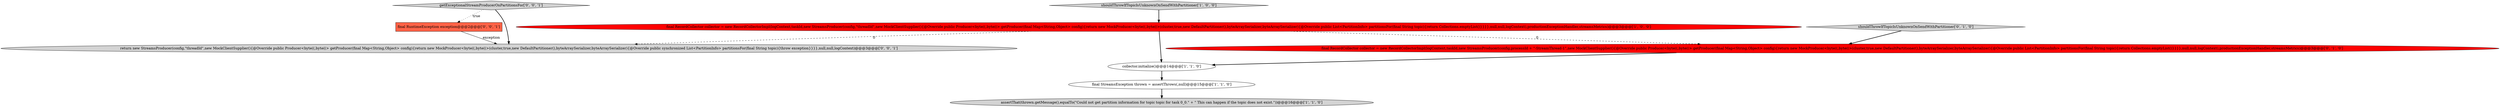 digraph {
5 [style = filled, label = "final RecordCollector collector = new RecordCollectorImpl(logContext,taskId,new StreamsProducer(config,processId + \"-StreamThread-1\",new MockClientSupplier(){@Override public Producer<byte((,byte((> getProducer(final Map<String,Object> config){return new MockProducer<byte((,byte((>(cluster,true,new DefaultPartitioner(),byteArraySerializer,byteArraySerializer){@Override public List<PartitionInfo> partitionsFor(final String topic){return Collections.emptyList()}}}},null,null,logContext),productionExceptionHandler,streamsMetrics)@@@3@@@['0', '1', '0']", fillcolor = red, shape = ellipse image = "AAA1AAABBB2BBB"];
8 [style = filled, label = "return new StreamsProducer(config,\"threadId\",new MockClientSupplier(){@Override public Producer<byte((,byte((> getProducer(final Map<String,Object> config){return new MockProducer<byte((,byte((>(cluster,true,new DefaultPartitioner(),byteArraySerializer,byteArraySerializer){@Override public synchronized List<PartitionInfo> partitionsFor(final String topic){throw exception}}}},null,null,logContext)@@@3@@@['0', '0', '1']", fillcolor = lightgray, shape = ellipse image = "AAA0AAABBB3BBB"];
6 [style = filled, label = "shouldThrowIfTopicIsUnknownOnSendWithPartitioner['0', '1', '0']", fillcolor = lightgray, shape = diamond image = "AAA0AAABBB2BBB"];
7 [style = filled, label = "final RuntimeException exception@@@2@@@['0', '0', '1']", fillcolor = tomato, shape = box image = "AAA0AAABBB3BBB"];
1 [style = filled, label = "final StreamsException thrown = assertThrows(,null)@@@15@@@['1', '1', '0']", fillcolor = white, shape = ellipse image = "AAA0AAABBB1BBB"];
3 [style = filled, label = "shouldThrowIfTopicIsUnknownOnSendWithPartitioner['1', '0', '0']", fillcolor = lightgray, shape = diamond image = "AAA0AAABBB1BBB"];
0 [style = filled, label = "collector.initialize()@@@14@@@['1', '1', '0']", fillcolor = white, shape = ellipse image = "AAA0AAABBB1BBB"];
2 [style = filled, label = "assertThat(thrown.getMessage(),equalTo(\"Could not get partition information for topic topic for task 0_0.\" + \" This can happen if the topic does not exist.\"))@@@16@@@['1', '1', '0']", fillcolor = lightgray, shape = ellipse image = "AAA0AAABBB1BBB"];
9 [style = filled, label = "getExceptionalStreamProducerOnPartitionsFor['0', '0', '1']", fillcolor = lightgray, shape = diamond image = "AAA0AAABBB3BBB"];
4 [style = filled, label = "final RecordCollector collector = new RecordCollectorImpl(logContext,taskId,new StreamsProducer(config,\"threadId\",new MockClientSupplier(){@Override public Producer<byte((,byte((> getProducer(final Map<String,Object> config){return new MockProducer<byte((,byte((>(cluster,true,new DefaultPartitioner(),byteArraySerializer,byteArraySerializer){@Override public List<PartitionInfo> partitionsFor(final String topic){return Collections.emptyList()}}}},null,null,logContext),productionExceptionHandler,streamsMetrics)@@@3@@@['1', '0', '0']", fillcolor = red, shape = ellipse image = "AAA1AAABBB1BBB"];
4->5 [style = dashed, label="0"];
6->5 [style = bold, label=""];
1->2 [style = bold, label=""];
9->7 [style = dotted, label="true"];
7->8 [style = solid, label="exception"];
5->0 [style = bold, label=""];
9->8 [style = bold, label=""];
3->4 [style = bold, label=""];
0->1 [style = bold, label=""];
4->0 [style = bold, label=""];
4->8 [style = dashed, label="0"];
}
